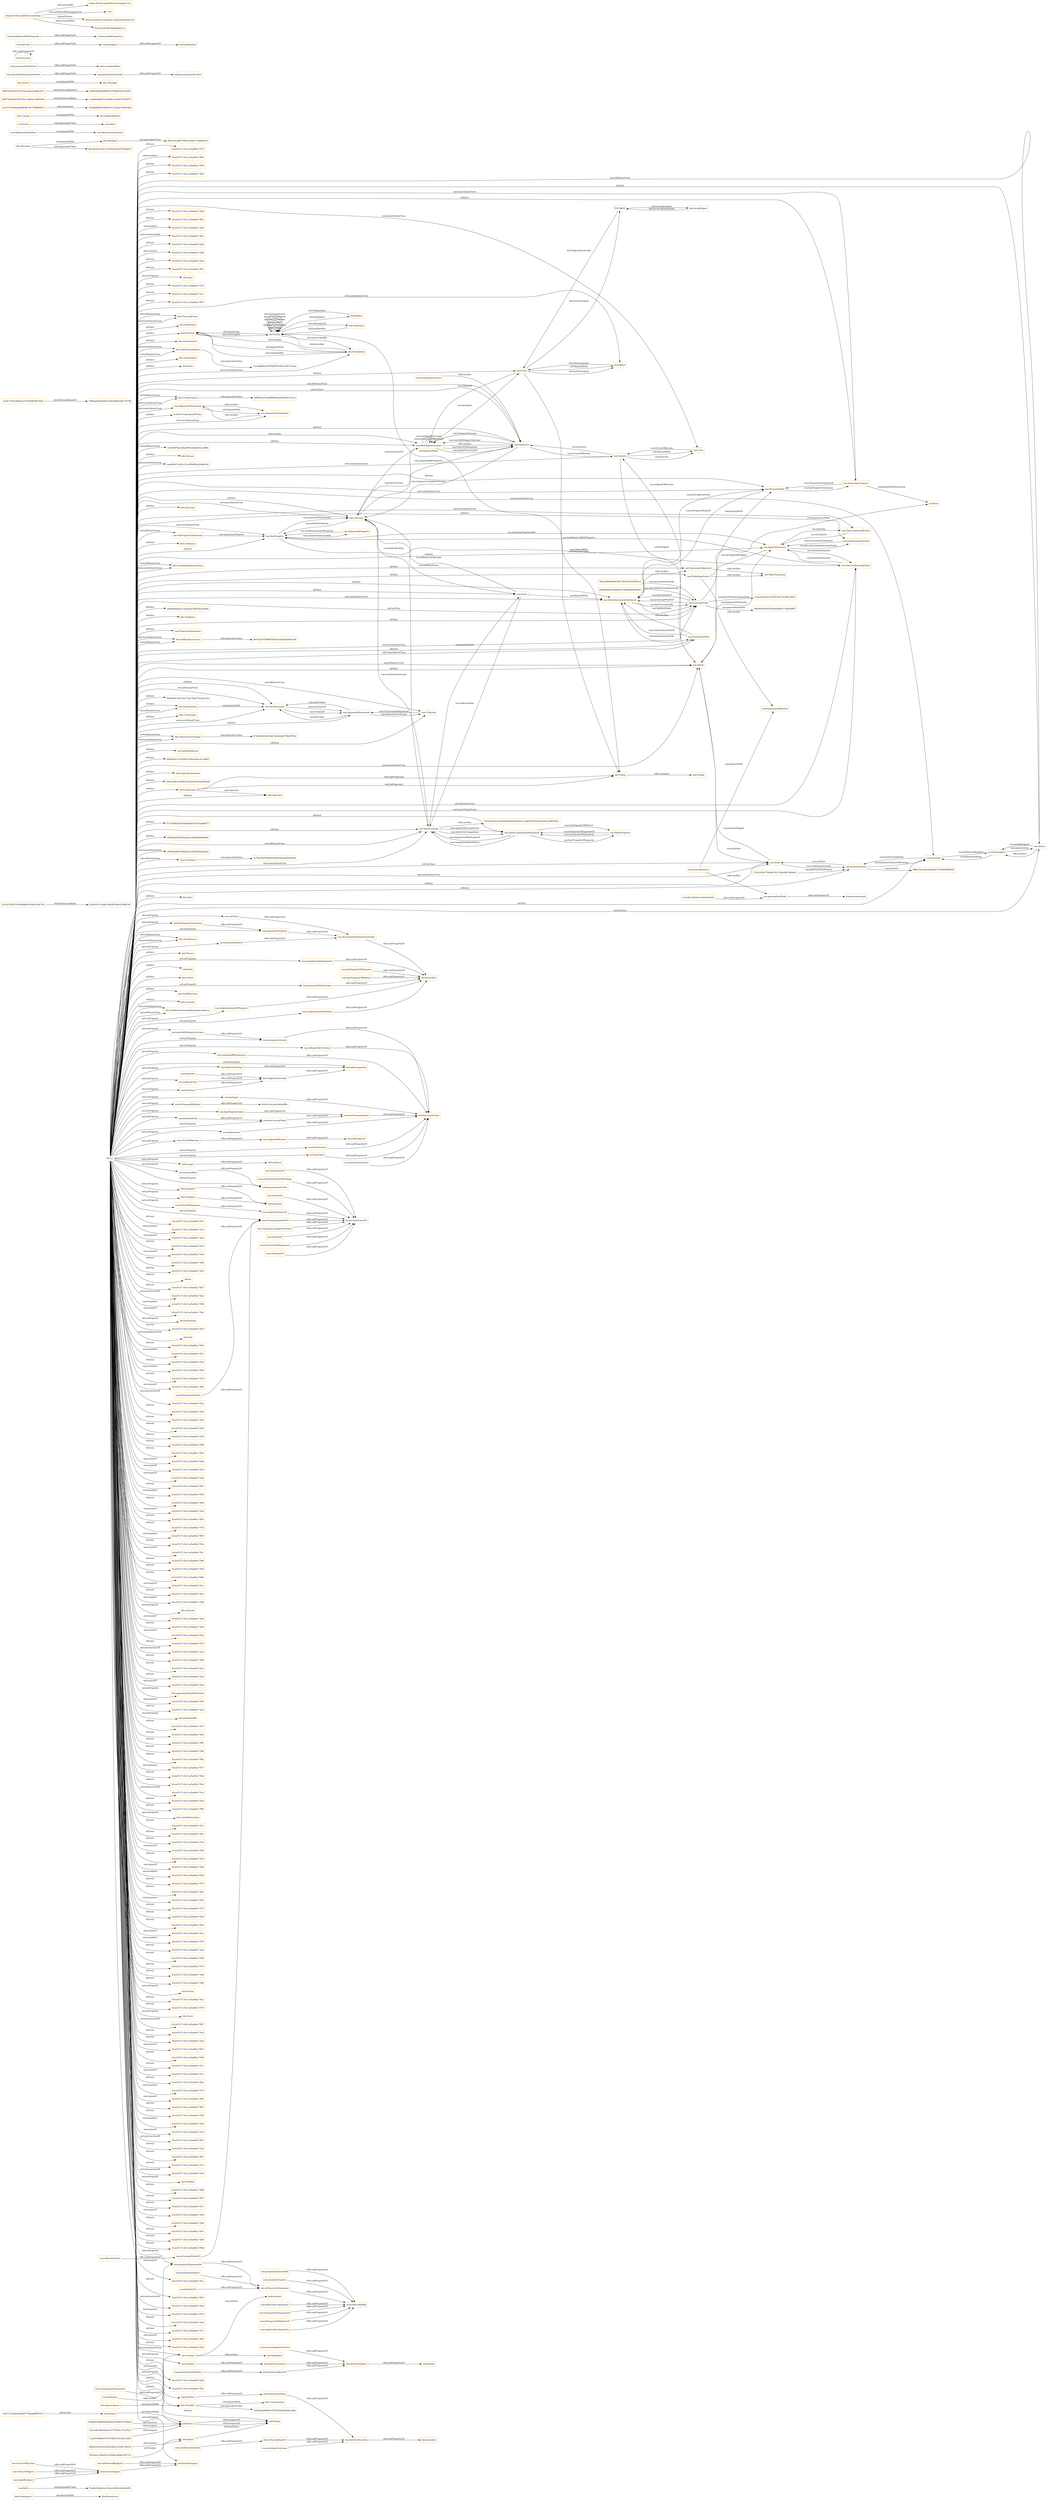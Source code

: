 digraph ar2dtool_diagram { 
rankdir=LR;
size="1501"
node [shape = rectangle, color="orange"]; "bhv:Dominance" "52e6b39fad3ca1d2cd3cf60c6a02605b" "dul:Situation" "odrl:Action" "vae:Path" "12392eba668da75d7f20b300a2b1abfe" "9c4327f4297a39858b097eb8f1ed27c6" "f86633bca6ca9aadbd17630965ff4056" "7066ad26c6fa9a27d0cb966348c74756" "bhv:PersonalFocus" "bhv:Hedonism" "bhv:Societal" "078cfdd625a55ea72422bd673fb47850" "vae:NodeImportance" "bhv:Universalism" "vae:AwarenessSituation" "28829ac47a42ff50b6ea0aa59be7a1ea" "vae:Value" "bhv:Achievement" "odrl:Policy" "bhv:Stimulation" "dul:Norm" "vae:AlignmentSituation" "odrl:Operator" "20a830c61bca12953a821ecfd4156c3d" "vae:VaeProperty" "bhv:SelfTrascendence" "vae:Outcome" "schema:ConceptualFrame" "vae:VaeEntity" "vae:MultiInputOutcome" "bhv:Conservation" "vae:AlignmentStatement" "bhv:Dependability" "bhv:Caring" "dul:SocialObject" "ba29547cc0abc18fb4f3f80e25d9b7df" "3140587fee426a6993cb6e6e9c2cff8b" "odrl:Asset" "bhv:Nature" "caa000d7c430c15cc399d09c206a034c" "vae:Generalization" "69a8a0a0f4f529c8abdd4211ade4b8f7" "vae:Context" "vae:ActionOnState" "vae:VaeStatement" "vae:TaxonomyProperty" "bhv:Security" "51bc293e77f69847427cf0e0867d9469" "vae:ConceptNode" "dul:Object" "bhv:Tolerance" "vae:System" "0c809a3d880809422b5a786f107296ed" "bhv:Humility" "odrl:Party" "vae:Norm" "bhv:GrowthAndAnxietyFree" "63c31f7404babfddb987afc7b98093f3" "vae:User" "04670a5bd925f6704c128b0ec390595a" "vae:Sequence" "vae:AgentStatement" "vae:VaeConditionedEntity" "efe9dd9b262134baad27ef67bb2a029f" "bhv:Tradition" "dul:Event" "vae:PromotionDemotion" "dul:Agent" "3fc4c710fce6fa42a2795af9fa9b74d4" "vae:ValueTaxonomyStatement" "125ae5b7f6c4d4eec7757881c77c6725" "vae:TaxonomyAlignment" "bhv:SelfEnhancement" "vae:Strategy" "vae:Agent" "bhv:Benevolence" "vae:FinalInputOutcome" "1cbbbfe69647efe448c3e100187d0975" "9f498fbb14670e5732c7b6a75e22e35d" "1207172aa89162f407756abdfff783c7" "055eaac106a001ac50dfc29a6cf3677d" "vae:VaeSituation" "586c2bf9a0d065d415fb7dee564f56cd" "bhv:Conformity" "vae:Action" "49014fcadff73f5623cdbe17ab8de76c" "bhv:Resources" "dul:Collection" "vae:AwarenessStatement" "vae:ValueDefinition" "060dd5b13c559401956dcdbcc6c3dfb0" "bhv:OpennessToChange" "vae:ActingAgent" "odrl:LogicalConstraint" "245eb38e1a9690195a256ed1be280ed9" "vae:PropertyNode" "vae:ValueConcept" "f7310085af1045606dda93167da49673" "vae:ValueProperty" "vae:ValueComparisonStatement" "d5b62ddc6f1fbaadbec49af00d68d84d" "vae:VaeStatementEntity" "c9f5edbdb47f689a5ac52f858dd205ab" "vae:Criterion" "d5bfa4d284fd88bc47fd8ab94ac5e2f0" "bhv:Thought" "vae:Transition" "ef689db841abe985e7046def9803f0a0" "vae:State" "dul:Entity" "bhv:Face" "vae:VaeConditioningEntity" "4bf70d5a2ef3c27e3ea22bca9a9bc3d7" "c7ae04e8ef2c5c93f14ba74364e19f4d" "vae:TaxonomyNode" "vae:VaePropertyStatement" "bhv:SocialFocus" "odrl:Constraint" "vae:OptimizedProperty" "dul:Theory" "dul:Region" "dul:Description" "bhv:Action" "vcvf:Value" "odrl:Rule" "bhv:Power" "vae:ImportanceRelation" "bhv:Personal" "c31a8b893e44759d676e6521d672c3a2" "b6cb02eb7ec4c7a762b14ab9703b6415" "00162307589b054b33eefe6adb99e1d6" "5c78029a79b9a02f4d956dcd6ed4b526" "vae:ArgumentStatement" "7caa019f864d74797d85c5f3c241e560" "bhv:SelfDirection" "bhv:Concern" "75cab6d06f120b0341143b2a7bde0466" "bhv:SelfProtectionAndAnxietyAvoidance" ; /*classes style*/
	"bhv:Action" -> "bhv:Thought" [ label = "owl:disjointWith" ];
	"vae:particularizesNode" -> "schema:subsumedUnder" [ label = "rdfs:subPropertyOf" ];
	"vae:hasConceptNode" -> "vae:hasTaxonomyNode" [ label = "rdfs:subPropertyOf" ];
	"vae:ConceptNode" -> "vae:PropertyNode" [ label = "owl:disjointWith" ];
	"vae:isTaxonomyNodeOf" -> "dul:isConstituentOf" [ label = "rdfs:subPropertyOf" ];
	"vae:proposesStatement" -> "dul:conceptualizes" [ label = "rdfs:subPropertyOf" ];
	"vae:previousInputOutcome" -> "dul:directlyFollows" [ label = "rdfs:subPropertyOf" ];
	"vae:hasTaxonomyNode" -> "dul:hasConstituent" [ label = "rdfs:subPropertyOf" ];
	"vae:nextInputOutcome" -> "dul:directlyPrecedes" [ label = "rdfs:subPropertyOf" ];
	"vae:VaeSituation" -> "vae:VaeStatement" [ label = "owl:disjointWith" ];
	"vae:comparisonHasInferior" -> "dul:describes" [ label = "rdfs:subPropertyOf" ];
	"vae:hasTrace" -> "dul:isAgentInvolvedIn" [ label = "rdfs:subPropertyOf" ];
	"vae:Path" -> "52e6b39fad3ca1d2cd3cf60c6a02605b" [ label = "owl:equivalentClass" ];
	"vae:isInputOf" -> "dul:isConstituentOf" [ label = "rdfs:subPropertyOf" ];
	"dul:involvesAgent" -> "dul:hasParticipant" [ label = "rdfs:subPropertyOf" ];
	"terms:license" -> "terms:license" [ label = "rdfs:subPropertyOf" ];
	"dul:isAgentInvolvedIn" -> "dul:isParticipantIn" [ label = "rdfs:subPropertyOf" ];
	"bhv:SelfTrascendence" -> "c31a8b893e44759d676e6521d672c3a2" [ label = "owl:equivalentClass" ];
	"vae:describesVaeStatementEntity" -> "dul:describes" [ label = "rdfs:subPropertyOf" ];
	"vae:hasPropertyTaxonomy" -> "vae:expressesProperty" [ label = "rdfs:subPropertyOf" ];
	"dul:Event" -> "dul:Object" [ label = "owl:disjointWith" ];
	"vae:isPremiseOf" -> "dul:isConstituentOf" [ label = "rdfs:subPropertyOf" ];
	"vae:interpretationOn" -> "vae:describesVaeStatementEntity" [ label = "rdfs:subPropertyOf" ];
	"dul:Description" -> "dul:Situation" [ label = "owl:disjointWith" ];
	"odrl:Action" -> "odrl:Party" [ label = "owl:disjointWith" ];
	"vae:madeByAgent" -> "dul:involvesAgent" [ label = "rdfs:subPropertyOf" ];
	"dul:isPreconditionOf" -> "dul:directlyPrecedes" [ label = "rdfs:subPropertyOf" ];
	"vae:isOutcomeOf" -> "dul:isConstituentOf" [ label = "rdfs:subPropertyOf" ];
	"vae:isPresentInStatement" -> "dul:isDescribedBy" [ label = "rdfs:subPropertyOf" ];
	"vae:hasInput" -> "dul:hasConstituent" [ label = "rdfs:subPropertyOf" ];
	"bhv:Personal" -> "bhv:Societal" [ label = "owl:disjointWith" ];
	"bhv:Personal" -> "b6cb02eb7ec4c7a762b14ab9703b6415" [ label = "owl:equivalentClass" ];
	"vae:hasUser" -> "vae:hasAgent" [ label = "rdfs:subPropertyOf" ];
	"vae:onState" -> "dul:hasPrecondition" [ label = "rdfs:subPropertyOf" ];
	"vae:hasActionOnState" -> "dul:hasConstituent" [ label = "rdfs:subPropertyOf" ];
	"vae:hasPropertyNode" -> "vae:hasTaxonomyNode" [ label = "rdfs:subPropertyOf" ];
	"dul:hasPrecondition" -> "dul:directlyFollows" [ label = "rdfs:subPropertyOf" ];
	"vae:hasPropertyOfSuperior" -> "dul:describes" [ label = "rdfs:subPropertyOf" ];
	"bhv:Conservation" -> "28829ac47a42ff50b6ea0aa59be7a1ea" [ label = "owl:equivalentClass" ];
	"vae:isPropertyNodeOf" -> "vae:isTaxonomyNodeOf" [ label = "rdfs:subPropertyOf" ];
	"bhv:Societal" -> "49014fcadff73f5623cdbe17ab8de76c" [ label = "owl:equivalentClass" ];
	"vae:Transition" -> "5c78029a79b9a02f4d956dcd6ed4b526" [ label = "owl:equivalentClass" ];
	"vae:comparisonHasSuperior" -> "dul:describes" [ label = "rdfs:subPropertyOf" ];
	"vae:hasOutcome" -> "dul:hasConstituent" [ label = "rdfs:subPropertyOf" ];
	"vae:Norm" -> "vae:ValueTaxonomyStatement" [ label = "owl:disjointWith" ];
	"vae:isProposedByAgent" -> "dul:isConceptualizedBy" [ label = "rdfs:subPropertyOf" ];
	"bhv:Dominance" -> "bhv:Resources" [ label = "owl:disjointWith" ];
	"vae:isEntityOf" -> "vae:isPresentInStatement" [ label = "rdfs:subPropertyOf" ];
	"vae:MultiInputOutcome" -> "vae:Sequence" [ label = "rdfs:seeAlso" ];
	"vae:propertyExpressedAt" -> "vae:isPresentInStatement" [ label = "rdfs:subPropertyOf" ];
	"vae:hasState" -> "dul:isAgentInvolvedIn" [ label = "rdfs:subPropertyOf" ];
	"vae:AwarenessStatement" -> "vae:AlignmentStatement" [ label = "rdfs:seeAlso" ];
	"vae:isConceptNodeOf" -> "vae:isTaxonomyNodeOf" [ label = "rdfs:subPropertyOf" ];
	"bhv:Caring" -> "bhv:Dependability" [ label = "owl:disjointWith" ];
	"vae:hasRootNode" -> "vae:hasConceptNode" [ label = "rdfs:subPropertyOf" ];
	"vae:isAgentOfSystem" -> "dul:isMemberOf" [ label = "rdfs:subPropertyOf" ];
	"vae:ValueConcept" -> "http://www.ontologydesignpatterns.org/ont/values/valuecore#Value" [ label = "rdfs:seeAlso" ];
	"vae:isInputOutcomeOf" -> "dul:isConstituentOf" [ label = "rdfs:subPropertyOf" ];
	"vae:isTaxonomyPropertyOf" -> "vae:propertyExpressedAt" [ label = "rdfs:subPropertyOf" ];
	"vae:directlyParticularizesNode" -> "vae:particularizesNode" [ label = "rdfs:subPropertyOf" ];
	"vae:isRootNodeOf" -> "vae:isConceptNodeOf" [ label = "rdfs:subPropertyOf" ];
	"vae:expressesProperty" -> "vae:describesVaeStatementEntity" [ label = "rdfs:subPropertyOf" ];
	"vae:hasAgent" -> "dul:hasMember" [ label = "rdfs:subPropertyOf" ];
	"vae:isFollowedByAgent" -> "dul:hasParticipant" [ label = "rdfs:subPropertyOf" ];
	"vae:hasRelationWithProperty" -> "schema:hasPerspective" [ label = "rdfs:subPropertyOf" ];
	"vae:measuredOnOutcome" -> "dul:describes" [ label = "rdfs:subPropertyOf" ];
	"vae:perform" -> "dul:hasPostcondition" [ label = "rdfs:subPropertyOf" ];
	"vcvf:Value" -> "vae:Value" [ label = "owl:equivalentClass" ];
	"vae:isTraceOfSystem" -> "dul:involvesAgent" [ label = "rdfs:subPropertyOf" ];
	"vae:directlyGeneralizesNode" -> "vae:generalizesNode" [ label = "rdfs:subPropertyOf" ];
	"vae:conditionsActionIn" -> "dul:isPreconditionOf" [ label = "rdfs:subPropertyOf" ];
	"vae:superiorInComparison" -> "dul:isDescribedBy" [ label = "rdfs:subPropertyOf" ];
	"vae:System" -> "vae:User" [ label = "owl:disjointWith" ];
	"vae:ValueTaxonomyStatement" -> "vae:TaxonomyAlignment" [ label = "rdfs:seeAlso" ];
	"vae:TaxonomyNode" -> "vae:ValueTaxonomyStatement" [ label = "rdfs:seeAlso" ];
	"vae:followsStrategy" -> "dul:isParticipantIn" [ label = "rdfs:subPropertyOf" ];
	"vae:hasPropertyOfInferior" -> "dul:describes" [ label = "rdfs:subPropertyOf" ];
	"vae:composedBySequence" -> "dul:hasConstituent" [ label = "rdfs:subPropertyOf" ];
	"vae:AlignmentSituation" -> "vae:AwarenessSituation" [ label = "owl:disjointWith" ];
	"https://w3id.org/def/vaeontology" -> "https://w3id.org/def/vaeontology/1.0.2" [ label = "owl:versionIRI" ];
	"https://w3id.org/def/vaeontology" -> "vae:" [ label = "vann:preferredNamespaceUri" ];
	"https://w3id.org/def/vaeontology" -> "https://creativecommons.org/licenses/by/4.0/" [ label = "terms:license" ];
	"https://w3id.org/def/vaeontology" -> "https://chowlk.linkeddata.es" [ label = "mod:createdWith" ];
	"vae:isActionOnStateOfStrategy" -> "dul:isConstituentOf" [ label = "rdfs:subPropertyOf" ];
	"vae:startsWithInputOutcome" -> "vae:hasInputOutcome" [ label = "rdfs:subPropertyOf" ];
	"vae:isOptimizationOfProperty" -> "dul:describes" [ label = "rdfs:subPropertyOf" ];
	"vae:propertyOptimizedAt" -> "dul:isDescribedBy" [ label = "rdfs:subPropertyOf" ];
	"bhv:Humility" -> "bhv:Universalism" [ label = "owl:disjointWith" ];
	"bhv:Humility" -> "12392eba668da75d7f20b300a2b1abfe" [ label = "owl:equivalentClass" ];
	"vae:FinalInputOutcome" -> "vae:Sequence" [ label = "rdfs:seeAlso" ];
	"odrl:target" -> "odrl:relation" [ label = "rdfs:subPropertyOf" ];
	"bhv:SelfEnhancement" -> "00162307589b054b33eefe6adb99e1d6" [ label = "owl:equivalentClass" ];
	"dul:directlyPrecedes" -> "dul:precedes" [ label = "rdfs:subPropertyOf" ];
	"vae:makesAction" -> "dul:isAgentInvolvedIn" [ label = "rdfs:subPropertyOf" ];
	"vae:satisfiesProperty" -> "dul:isDescribedBy" [ label = "rdfs:subPropertyOf" ];
	"vae:TaxonomyAlignment" -> "vae:ValueTaxonomy" [ label = "rdfs:seeAlso" ];
	"vae:relationWith" -> "schema:perspectiveOn" [ label = "rdfs:subPropertyOf" ];
	"vae:NodeImportance" -> "vae:ValueTaxonomy" [ label = "rdfs:seeAlso" ];
	"vae:NodeImportance" -> "vae:ImportanceRelation" [ label = "rdfs:seeAlso" ];
	"vae:Action" -> "vae:ActingAgent" [ label = "rdfs:seeAlso" ];
	"vae:inferiorInComparison" -> "dul:isDescribedBy" [ label = "rdfs:subPropertyOf" ];
	"vae:VaeEntity" -> "vae:Context" [ label = "rdfs:seeAlso" ];
	"vae:isClaimOf" -> "dul:isConstituentOf" [ label = "rdfs:subPropertyOf" ];
	"vae:hasInputOutcome" -> "dul:hasConstituent" [ label = "rdfs:subPropertyOf" ];
	"vae:isPropertyOfSuperiorOf" -> "dul:isDescribedBy" [ label = "rdfs:subPropertyOf" ];
	"vae:isStateOfAgent" -> "dul:involvesAgent" [ label = "rdfs:subPropertyOf" ];
	"vae:Generalization" -> "vae:generalizesNode" [ label = "rdfs:seeAlso" ];
	"vae:Generalization" -> "vae:ImportanceRelation" [ label = "owl:disjointWith" ];
	"vae:Context" -> "vae:VaeObject" [ label = "rdfs:seeAlso" ];
	"NULL" -> "43ce4727:18c1ca5a064:-7fef" [ label = "rdf:rest" ];
	"NULL" -> "43ce4727:18c1ca5a064:-7fa3" [ label = "owl:members" ];
	"NULL" -> "43ce4727:18c1ca5a064:-7fea" [ label = "owl:unionOf" ];
	"NULL" -> "43ce4727:18c1ca5a064:-7fc5" [ label = "rdf:rest" ];
	"NULL" -> "43ce4727:18c1ca5a064:-7fe6" [ label = "owl:unionOf" ];
	"NULL" -> "vae:hasConceptNode" [ label = "owl:onProperty" ];
	"NULL" -> "bhv:PersonalFocus" [ label = "owl:someValuesFrom" ];
	"NULL" -> "43ce4727:18c1ca5a064:-7f88" [ label = "rdf:rest" ];
	"NULL" -> "bhv:Hedonism" [ label = "rdf:first" ];
	"NULL" -> "efe9dd9b262134baad27ef67bb2a029f" [ label = "rdf:first" ];
	"NULL" -> "43ce4727:18c1ca5a064:-7fd3" [ label = "rdf:rest" ];
	"NULL" -> "bhv:Conservation" [ label = "owl:allValuesFrom" ];
	"NULL" -> "rdf:nil" [ label = "rdf:rest" ];
	"NULL" -> "vae:VaeConditioningEntity" [ label = "owl:someValuesFrom" ];
	"NULL" -> "vae:isBasedOnCriterion" [ label = "owl:onProperty" ];
	"NULL" -> "vae:isTaxonomyNodeOf" [ label = "owl:onProperty" ];
	"NULL" -> "vae:interpretationOn" [ label = "owl:onProperty" ];
	"NULL" -> "vae:ConceptNode" [ label = "rdf:first" ];
	"NULL" -> "43ce4727:18c1ca5a064:-7fd7" [ label = "rdf:rest" ];
	"NULL" -> "43ce4727:18c1ca5a064:-7fab" [ label = "owl:intersectionOf" ];
	"NULL" -> "vae:PropertyNode" [ label = "rdf:first" ];
	"NULL" -> "43ce4727:18c1ca5a064:-7f89" [ label = "owl:members" ];
	"NULL" -> "43ce4727:18c1ca5a064:-7fdc" [ label = "owl:unionOf" ];
	"NULL" -> "odrl:assignee" [ label = "owl:onProperty" ];
	"NULL" -> "vae:ConceptNode" [ label = "owl:someValuesFrom" ];
	"NULL" -> "vae:expressesProperty" [ label = "owl:onProperty" ];
	"NULL" -> "vae:VaeSituation" [ label = "owl:allValuesFrom" ];
	"NULL" -> "dul:hasSetting" [ label = "owl:onProperty" ];
	"NULL" -> "bhv:SelfTrascendence" [ label = "owl:someValuesFrom" ];
	"NULL" -> "43ce4727:18c1ca5a064:-7fe5" [ label = "rdf:rest" ];
	"NULL" -> "owl:real" [ label = "owl:someValuesFrom" ];
	"NULL" -> "43ce4727:18c1ca5a064:-7f80" [ label = "rdf:rest" ];
	"NULL" -> "odrl:LogicalConstraint" [ label = "rdf:first" ];
	"NULL" -> "43ce4727:18c1ca5a064:-7fa7" [ label = "owl:members" ];
	"NULL" -> "3140587fee426a6993cb6e6e9c2cff8b" [ label = "owl:allValuesFrom" ];
	"NULL" -> "43ce4727:18c1ca5a064:-7feb" [ label = "rdf:rest" ];
	"NULL" -> "43ce4727:18c1ca5a064:-7f85" [ label = "owl:members" ];
	"NULL" -> "43ce4727:18c1ca5a064:-7f7a" [ label = "rdf:rest" ];
	"NULL" -> "vae:onEntity" [ label = "owl:onProperty" ];
	"NULL" -> "43ce4727:18c1ca5a064:-7ff0" [ label = "owl:unionOf" ];
	"NULL" -> "43ce4727:18c1ca5a064:-7fae" [ label = "owl:intersectionOf" ];
	"NULL" -> "43ce4727:18c1ca5a064:-7fa4" [ label = "rdf:rest" ];
	"NULL" -> "vae:VaeConditioningEntity" [ label = "owl:allValuesFrom" ];
	"NULL" -> "vae:TaxonomyNode" [ label = "rdf:first" ];
	"NULL" -> "43ce4727:18c1ca5a064:-7fbb" [ label = "rdf:rest" ];
	"NULL" -> "43ce4727:18c1ca5a064:-7fe9" [ label = "rdf:rest" ];
	"NULL" -> "43ce4727:18c1ca5a064:-7f78" [ label = "rdf:rest" ];
	"NULL" -> "43ce4727:18c1ca5a064:-7f9b" [ label = "rdf:rest" ];
	"NULL" -> "vae:comparisonHasInferior" [ label = "owl:onProperty" ];
	"NULL" -> "vae:isUserOfSystem" [ label = "owl:onProperty" ];
	"NULL" -> "vae:ActionOnState" [ label = "rdf:first" ];
	"NULL" -> "43ce4727:18c1ca5a064:-7fb2" [ label = "rdf:rest" ];
	"NULL" -> "vae:VaeStatement" [ label = "owl:someValuesFrom" ];
	"NULL" -> "43ce4727:18c1ca5a064:-7fd6" [ label = "owl:unionOf" ];
	"NULL" -> "vae:Criterion" [ label = "owl:allValuesFrom" ];
	"NULL" -> "43ce4727:18c1ca5a064:-7fbf" [ label = "owl:unionOf" ];
	"NULL" -> "bhv:GrowthAndAnxietyFree" [ label = "owl:someValuesFrom" ];
	"NULL" -> "vae:Strategy" [ label = "owl:someValuesFrom" ];
	"NULL" -> "43ce4727:18c1ca5a064:-7fde" [ label = "owl:unionOf" ];
	"NULL" -> "43ce4727:18c1ca5a064:-7f8c" [ label = "rdf:rest" ];
	"NULL" -> "43ce4727:18c1ca5a064:-7f92" [ label = "owl:members" ];
	"NULL" -> "vae:ConceptNode" [ label = "owl:onClass" ];
	"NULL" -> "vae:Action" [ label = "rdf:first" ];
	"NULL" -> "vae:hasOutcome" [ label = "owl:onProperty" ];
	"NULL" -> "43ce4727:18c1ca5a064:-7fb6" [ label = "rdf:rest" ];
	"NULL" -> "43ce4727:18c1ca5a064:-7fe2" [ label = "owl:unionOf" ];
	"NULL" -> "43ce4727:18c1ca5a064:-7f83" [ label = "rdf:rest" ];
	"NULL" -> "d5b62ddc6f1fbaadbec49af00d68d84d" [ label = "rdf:first" ];
	"NULL" -> "vae:AwarenessStatement" [ label = "owl:someValuesFrom" ];
	"NULL" -> "43ce4727:18c1ca5a064:-7f7d" [ label = "rdf:rest" ];
	"NULL" -> "43ce4727:18c1ca5a064:-7f95" [ label = "owl:members" ];
	"NULL" -> "vae:startsWithInputOutcome" [ label = "owl:onProperty" ];
	"NULL" -> "43ce4727:18c1ca5a064:-7f9e" [ label = "rdf:rest" ];
	"NULL" -> "43ce4727:18c1ca5a064:-7ffc" [ label = "owl:unionOf" ];
	"NULL" -> "odrl:Operator" [ label = "rdf:first" ];
	"NULL" -> "vae:Agent" [ label = "owl:someValuesFrom" ];
	"NULL" -> "vae:isStartOfSequence" [ label = "owl:onProperty" ];
	"NULL" -> "bhv:Tradition" [ label = "rdf:first" ];
	"NULL" -> "vae:hasInput" [ label = "owl:onProperty" ];
	"NULL" -> "43ce4727:18c1ca5a064:-7f8f" [ label = "rdf:rest" ];
	"NULL" -> "vae:Sequence" [ label = "owl:onClass" ];
	"NULL" -> "vae:hasRootNode" [ label = "owl:onProperty" ];
	"NULL" -> "43ce4727:18c1ca5a064:-7fb9" [ label = "rdf:rest" ];
	"NULL" -> "vae:NodeImportance" [ label = "rdf:first" ];
	"NULL" -> "vae:VaeConditionedEntity" [ label = "owl:someValuesFrom" ];
	"NULL" -> "bhv:SelfEnhancement" [ label = "owl:someValuesFrom" ];
	"NULL" -> "bhv:GrowthAndAnxietyFree" [ label = "owl:allValuesFrom" ];
	"NULL" -> "vae:Outcome" [ label = "owl:someValuesFrom" ];
	"NULL" -> "43ce4727:18c1ca5a064:-7f86" [ label = "rdf:rest" ];
	"NULL" -> "bhv:SelfDirection" [ label = "rdf:first" ];
	"NULL" -> "vae:hasInputOutcome" [ label = "owl:onProperty" ];
	"NULL" -> "vae:TaxonomyProperty" [ label = "owl:someValuesFrom" ];
	"NULL" -> "dul:Theory" [ label = "rdf:first" ];
	"NULL" -> "43ce4727:18c1ca5a064:-7fce" [ label = "owl:unionOf" ];
	"NULL" -> "43ce4727:18c1ca5a064:-7fd1" [ label = "rdf:rest" ];
	"NULL" -> "dul:Event" [ label = "rdf:first" ];
	"NULL" -> "43ce4727:18c1ca5a064:-7fd8" [ label = "owl:unionOf" ];
	"NULL" -> "vae:ArgumentStatement" [ label = "rdf:first" ];
	"NULL" -> "bhv:attitude" [ label = "owl:onProperty" ];
	"NULL" -> "43ce4727:18c1ca5a064:-7fd2" [ label = "owl:unionOf" ];
	"NULL" -> "vae:Norm" [ label = "rdf:first" ];
	"NULL" -> "schema:perspectiveOn" [ label = "owl:onProperty" ];
	"NULL" -> "43ce4727:18c1ca5a064:-7fd5" [ label = "rdf:rest" ];
	"NULL" -> "43ce4727:18c1ca5a064:-7fda" [ label = "owl:unionOf" ];
	"NULL" -> "43ce4727:18c1ca5a064:-7fcf" [ label = "rdf:rest" ];
	"NULL" -> "vae:VaeProperty" [ label = "rdf:first" ];
	"NULL" -> "43ce4727:18c1ca5a064:-7fc2" [ label = "owl:intersectionOf" ];
	"NULL" -> "43ce4727:18c1ca5a064:-7f98" [ label = "rdf:rest" ];
	"NULL" -> "43ce4727:18c1ca5a064:-7fe3" [ label = "rdf:rest" ];
	"NULL" -> "43ce4727:18c1ca5a064:-7fc6" [ label = "rdf:rest" ];
	"NULL" -> "43ce4727:18c1ca5a064:-7fe0" [ label = "owl:unionOf" ];
	"NULL" -> "bhv:opposingValueMotivation" [ label = "owl:onProperty" ];
	"NULL" -> "bhv:Humility" [ label = "rdf:first" ];
	"NULL" -> "43ce4727:18c1ca5a064:-7ff6" [ label = "owl:unionOf" ];
	"NULL" -> "43ce4727:18c1ca5a064:-7fa2" [ label = "rdf:rest" ];
	"NULL" -> "dul:isSatisfiedBy" [ label = "owl:onProperty" ];
	"NULL" -> "43ce4727:18c1ca5a064:-7fe7" [ label = "rdf:rest" ];
	"NULL" -> "vae:TaxonomyProperty" [ label = "rdf:first" ];
	"NULL" -> "43ce4727:18c1ca5a064:-7fb0" [ label = "rdf:rest" ];
	"NULL" -> "vae:State" [ label = "owl:onClass" ];
	"NULL" -> "43ce4727:18c1ca5a064:-7ff5" [ label = "rdf:rest" ];
	"NULL" -> "43ce4727:18c1ca5a064:-7f90" [ label = "rdf:rest" ];
	"NULL" -> "43ce4727:18c1ca5a064:-7ffb" [ label = "rdf:rest" ];
	"NULL" -> "43ce4727:18c1ca5a064:-7f77" [ label = "owl:members" ];
	"NULL" -> "bhv:OpennessToChange" [ label = "owl:allValuesFrom" ];
	"NULL" -> "43ce4727:18c1ca5a064:-7f8a" [ label = "rdf:rest" ];
	"NULL" -> "vae:VaeStatement" [ label = "rdf:first" ];
	"NULL" -> "vae:VaeSituation" [ label = "rdf:first" ];
	"NULL" -> "43ce4727:18c1ca5a064:-7fb4" [ label = "rdf:rest" ];
	"NULL" -> "43ce4727:18c1ca5a064:-7fca" [ label = "owl:intersectionOf" ];
	"NULL" -> "43ce4727:18c1ca5a064:-7fcb" [ label = "rdf:rest" ];
	"NULL" -> "43ce4727:18c1ca5a064:-7ff9" [ label = "rdf:rest" ];
	"NULL" -> "bhv:valueMotivation" [ label = "owl:onProperty" ];
	"NULL" -> "43ce4727:18c1ca5a064:-7fa1" [ label = "rdf:rest" ];
	"NULL" -> "vae:relationWith" [ label = "owl:onProperty" ];
	"NULL" -> "bhv:Stimulation" [ label = "rdf:first" ];
	"NULL" -> "43ce4727:18c1ca5a064:-7f81" [ label = "rdf:rest" ];
	"NULL" -> "43ce4727:18c1ca5a064:-7fc9" [ label = "rdf:rest" ];
	"NULL" -> "43ce4727:18c1ca5a064:-7ff8" [ label = "owl:unionOf" ];
	"NULL" -> "odrl:Constraint" [ label = "rdf:first" ];
	"NULL" -> "vae:Action" [ label = "owl:onClass" ];
	"NULL" -> "43ce4727:18c1ca5a064:-7fa5" [ label = "rdf:rest" ];
	"NULL" -> "odrl:target" [ label = "owl:onProperty" ];
	"NULL" -> "43ce4727:18c1ca5a064:-7fd4" [ label = "owl:unionOf" ];
	"NULL" -> "43ce4727:18c1ca5a064:-7f8d" [ label = "owl:members" ];
	"NULL" -> "43ce4727:18c1ca5a064:-7f79" [ label = "rdf:rest" ];
	"NULL" -> "43ce4727:18c1ca5a064:-7f9c" [ label = "rdf:rest" ];
	"NULL" -> "43ce4727:18c1ca5a064:-7f82" [ label = "owl:members" ];
	"NULL" -> "9f498fbb14670e5732c7b6a75e22e35d" [ label = "rdf:first" ];
	"NULL" -> "vae:Transition" [ label = "owl:allValuesFrom" ];
	"NULL" -> "43ce4727:18c1ca5a064:-7f72" [ label = "rdf:rest" ];
	"NULL" -> "43ce4727:18c1ca5a064:-7fdd" [ label = "rdf:rest" ];
	"NULL" -> "vae:makesAction" [ label = "owl:onProperty" ];
	"NULL" -> "dul:Object" [ label = "owl:someValuesFrom" ];
	"NULL" -> "vae:onState" [ label = "owl:onProperty" ];
	"NULL" -> "dul:isParticipantIn" [ label = "owl:onProperty" ];
	"NULL" -> "vae:VaeProperty" [ label = "owl:someValuesFrom" ];
	"NULL" -> "bhv:SelfProtectionAndAnxietyAvoidance" [ label = "owl:someValuesFrom" ];
	"NULL" -> "vae:Agent" [ label = "owl:allValuesFrom" ];
	"NULL" -> "43ce4727:18c1ca5a064:-7f93" [ label = "rdf:rest" ];
	"NULL" -> "43ce4727:18c1ca5a064:-7fee" [ label = "owl:unionOf" ];
	"NULL" -> "caa000d7c430c15cc399d09c206a034c" [ label = "owl:someValuesFrom" ];
	"NULL" -> "43ce4727:18c1ca5a064:-7f7b" [ label = "owl:members" ];
	"NULL" -> "vae:PropertyNode" [ label = "owl:someValuesFrom" ];
	"NULL" -> "dul:Situation" [ label = "rdf:first" ];
	"NULL" -> "43ce4727:18c1ca5a064:-7faa" [ label = "rdf:rest" ];
	"NULL" -> "43ce4727:18c1ca5a064:-7f84" [ label = "rdf:rest" ];
	"NULL" -> "bhv:SelfEnhancement" [ label = "owl:allValuesFrom" ];
	"NULL" -> "vae:hasPropertyNode" [ label = "owl:onProperty" ];
	"NULL" -> "43ce4727:18c1ca5a064:-7f7e" [ label = "rdf:rest" ];
	"NULL" -> "dul:Description" [ label = "owl:someValuesFrom" ];
	"NULL" -> "bhv:Conservation" [ label = "owl:someValuesFrom" ];
	"NULL" -> "43ce4727:18c1ca5a064:-7fa8" [ label = "rdf:rest" ];
	"NULL" -> "bhv:PersonalFocus" [ label = "owl:allValuesFrom" ];
	"NULL" -> "schema:ConceptualFrame" [ label = "rdf:first" ];
	"NULL" -> "43ce4727:18c1ca5a064:-7f9f" [ label = "rdf:rest" ];
	"NULL" -> "vae:Strategy" [ label = "rdf:first" ];
	"NULL" -> "vae:Outcome" [ label = "rdf:first" ];
	"NULL" -> "odrl:action" [ label = "owl:onProperty" ];
	"NULL" -> "43ce4727:18c1ca5a064:-7fac" [ label = "rdf:rest" ];
	"NULL" -> "vae:isProposedByAgent" [ label = "owl:onProperty" ];
	"NULL" -> "43ce4727:18c1ca5a064:-7f75" [ label = "rdf:rest" ];
	"NULL" -> "bhv:focus" [ label = "owl:onProperty" ];
	"NULL" -> "43ce4727:18c1ca5a064:-7fb7" [ label = "owl:intersectionOf" ];
	"NULL" -> "43ce4727:18c1ca5a064:-7fc0" [ label = "rdf:rest" ];
	"NULL" -> "43ce4727:18c1ca5a064:-7fcd" [ label = "rdf:rest" ];
	"NULL" -> "245eb38e1a9690195a256ed1be280ed9" [ label = "rdf:first" ];
	"NULL" -> "43ce4727:18c1ca5a064:-7fb3" [ label = "owl:unionOf" ];
	"NULL" -> "43ce4727:18c1ca5a064:-7f96" [ label = "rdf:rest" ];
	"NULL" -> "43ce4727:18c1ca5a064:-7fe1" [ label = "rdf:rest" ];
	"NULL" -> "vae:MultiInputOutcome" [ label = "rdf:first" ];
	"NULL" -> "43ce4727:18c1ca5a064:-7fcc" [ label = "owl:unionOf" ];
	"NULL" -> "43ce4727:18c1ca5a064:-7fbe" [ label = "rdf:rest" ];
	"NULL" -> "43ce4727:18c1ca5a064:-7f7f" [ label = "owl:members" ];
	"NULL" -> "43ce4727:18c1ca5a064:-7ff4" [ label = "owl:unionOf" ];
	"NULL" -> "vae:ValueTaxonomyStatement" [ label = "owl:someValuesFrom" ];
	"NULL" -> "43ce4727:18c1ca5a064:-7f87" [ label = "rdf:rest" ];
	"NULL" -> "bhv:SelfProtectionAndAnxietyAvoidance" [ label = "owl:allValuesFrom" ];
	"NULL" -> "vae:ValueDefinition" [ label = "rdf:first" ];
	"NULL" -> "vae:TaxonomyAlignment" [ label = "rdf:first" ];
	"NULL" -> "f7310085af1045606dda93167da49673" [ label = "rdf:first" ];
	"NULL" -> "43ce4727:18c1ca5a064:-7fdf" [ label = "rdf:rest" ];
	"NULL" -> "43ce4727:18c1ca5a064:-7fa0" [ label = "owl:members" ];
	"NULL" -> "bhv:Security" [ label = "rdf:first" ];
	"NULL" -> "vae:AgentStatement" [ label = "rdf:first" ];
	"NULL" -> "vae:propertyExpressedAt" [ label = "owl:onProperty" ];
	"NULL" -> "vae:AlignmentStatement" [ label = "owl:someValuesFrom" ];
	"NULL" -> "c9f5edbdb47f689a5ac52f858dd205ab" [ label = "owl:someValuesFrom" ];
	"NULL" -> "43ce4727:18c1ca5a064:-7fc4" [ label = "owl:unionOf" ];
	"NULL" -> "43ce4727:18c1ca5a064:-7fb1" [ label = "owl:intersectionOf" ];
	"NULL" -> "bhv:OpennessToChange" [ label = "owl:someValuesFrom" ];
	"NULL" -> "43ce4727:18c1ca5a064:-7faf" [ label = "rdf:rest" ];
	"NULL" -> "43ce4727:18c1ca5a064:-7ff3" [ label = "rdf:rest" ];
	"NULL" -> "dul:hasParticipant" [ label = "owl:onProperty" ];
	"NULL" -> "odrl:assigner" [ label = "owl:onProperty" ];
	"NULL" -> "bhv:SocialFocus" [ label = "owl:someValuesFrom" ];
	"NULL" -> "43ce4727:18c1ca5a064:-7fc3" [ label = "rdf:rest" ];
	"NULL" -> "43ce4727:18c1ca5a064:-7fc8" [ label = "owl:intersectionOf" ];
	"NULL" -> "vae:ValueComparisonStatement" [ label = "rdf:first" ];
	"NULL" -> "dul:satisfies" [ label = "owl:onProperty" ];
	"NULL" -> "vae:VaePropertyStatement" [ label = "owl:allValuesFrom" ];
	"NULL" -> "43ce4727:18c1ca5a064:-7f99" [ label = "rdf:rest" ];
	"NULL" -> "43ce4727:18c1ca5a064:-7ff7" [ label = "rdf:rest" ];
	"NULL" -> "odrl:Rule" [ label = "rdf:first" ];
	"NULL" -> "bhv:SocialFocus" [ label = "owl:allValuesFrom" ];
	"NULL" -> "vae:ValueConcept" [ label = "owl:someValuesFrom" ];
	"NULL" -> "vae:hasPremise" [ label = "owl:onProperty" ];
	"NULL" -> "43ce4727:18c1ca5a064:-7fc7" [ label = "rdf:rest" ];
	"NULL" -> "bhv:Tolerance" [ label = "rdf:first" ];
	"NULL" -> "43ce4727:18c1ca5a064:-7fe8" [ label = "owl:unionOf" ];
	"NULL" -> "vae:State" [ label = "owl:someValuesFrom" ];
	"NULL" -> "bhv:Power" [ label = "rdf:first" ];
	"NULL" -> "bhv:Nature" [ label = "rdf:first" ];
	"NULL" -> "43ce4727:18c1ca5a064:-7fdb" [ label = "rdf:rest" ];
	"NULL" -> "vae:Action" [ label = "owl:allValuesFrom" ];
	"NULL" -> "vae:Agent" [ label = "rdf:first" ];
	"NULL" -> "vae:followsStrategy" [ label = "owl:onProperty" ];
	"NULL" -> "vae:Sequence" [ label = "rdf:first" ];
	"NULL" -> "bhv:Achievement" [ label = "rdf:first" ];
	"NULL" -> "vae:VaeStatementEntity" [ label = "rdf:first" ];
	"NULL" -> "bhv:Conformity" [ label = "rdf:first" ];
	"NULL" -> "43ce4727:18c1ca5a064:-7f91" [ label = "rdf:rest" ];
	"NULL" -> "vae:perform" [ label = "owl:onProperty" ];
	"NULL" -> "43ce4727:18c1ca5a064:-7fd9" [ label = "rdf:rest" ];
	"NULL" -> "bhv:SelfTrascendence" [ label = "owl:allValuesFrom" ];
	"NULL" -> "43ce4727:18c1ca5a064:-7f8b" [ label = "rdf:rest" ];
	"NULL" -> "43ce4727:18c1ca5a064:-7fec" [ label = "owl:unionOf" ];
	"NULL" -> "43ce4727:18c1ca5a064:-7fb5" [ label = "rdf:rest" ];
	"NULL" -> "43ce4727:18c1ca5a064:-7fbd" [ label = "owl:intersectionOf" ];
	"NULL" -> "odrl:Party" [ label = "rdf:first" ];
	"NULL" -> "43ce4727:18c1ca5a064:-7f74" [ label = "owl:members" ];
	"NULL" -> "43ce4727:18c1ca5a064:-7fed" [ label = "rdf:rest" ];
	"NULL" -> "43ce4727:18c1ca5a064:-7f7c" [ label = "rdf:rest" ];
	"NULL" -> "060dd5b13c559401956dcdbcc6c3dfb0" [ label = "rdf:first" ];
	"NULL" -> "odrl:Policy" [ label = "rdf:first" ];
	"NULL" -> "43ce4727:18c1ca5a064:-7ff2" [ label = "owl:unionOf" ];
	"NULL" -> "vae:Context" [ label = "owl:someValuesFrom" ];
	"NULL" -> "43ce4727:18c1ca5a064:-7fa6" [ label = "rdf:rest" ];
	"NULL" -> "vae:ValueTaxonomyStatement" [ label = "rdf:first" ];
	"NULL" -> "vae:hasTrace" [ label = "owl:onProperty" ];
	"NULL" -> "43ce4727:18c1ca5a064:-7f9d" [ label = "rdf:rest" ];
	"NULL" -> "43ce4727:18c1ca5a064:-7ffa" [ label = "owl:unionOf" ];
	"NULL" -> "43ce4727:18c1ca5a064:-7f73" [ label = "rdf:rest" ];
	"NULL" -> "vae:MultiInputOutcome" [ label = "owl:onClass" ];
	"NULL" -> "vae:ValueConcept" [ label = "rdf:first" ];
	"NULL" -> "vae:Sequence" [ label = "owl:allValuesFrom" ];
	"NULL" -> "43ce4727:18c1ca5a064:-7f9a" [ label = "owl:members" ];
	"NULL" -> "43ce4727:18c1ca5a064:-7f94" [ label = "rdf:rest" ];
	"NULL" -> "43ce4727:18c1ca5a064:-7f8e" [ label = "rdf:rest" ];
	"NULL" -> "vae:composedBySequence" [ label = "owl:onProperty" ];
	"NULL" -> "vae:PromotionDemotion" [ label = "rdf:first" ];
	"NULL" -> "vae:Criterion" [ label = "rdf:first" ];
	"NULL" -> "vae:hasClaim" [ label = "owl:onProperty" ];
	"NULL" -> "43ce4727:18c1ca5a064:-7fb8" [ label = "rdf:rest" ];
	"NULL" -> "43ce4727:18c1ca5a064:-7fbc" [ label = "rdf:rest" ];
	"NULL" -> "43ce4727:18c1ca5a064:-7fe4" [ label = "owl:unionOf" ];
	"NULL" -> "vae:VaeStatement" [ label = "owl:allValuesFrom" ];
	"NULL" -> "bhv:Concern" [ label = "rdf:first" ];
	"NULL" -> "vae:measuredOnOutcome" [ label = "owl:onProperty" ];
	"NULL" -> "vae:hasPropertyTaxonomy" [ label = "owl:onProperty" ];
	"NULL" -> "bhv:Face" [ label = "rdf:first" ];
	"NULL" -> "43ce4727:18c1ca5a064:-7fba" [ label = "owl:intersectionOf" ];
	"NULL" -> "vae:ValueConcept" [ label = "owl:allValuesFrom" ];
	"NULL" -> "vae:State" [ label = "rdf:first" ];
	"NULL" -> "vae:System" [ label = "owl:someValuesFrom" ];
	"NULL" -> "43ce4727:18c1ca5a064:-7fa9" [ label = "rdf:rest" ];
	"NULL" -> "43ce4727:18c1ca5a064:-7fd0" [ label = "owl:unionOf" ];
	"NULL" -> "43ce4727:18c1ca5a064:-7fad" [ label = "rdf:rest" ];
	"NULL" -> "43ce4727:18c1ca5a064:-7ff1" [ label = "rdf:rest" ];
	"NULL" -> "vae:TaxonomyNode" [ label = "owl:someValuesFrom" ];
	"NULL" -> "vae:isOptimizationOfProperty" [ label = "owl:onProperty" ];
	"NULL" -> "rdf:value" [ label = "owl:onProperty" ];
	"NULL" -> "43ce4727:18c1ca5a064:-7f76" [ label = "rdf:rest" ];
	"NULL" -> "vae:User" [ label = "owl:someValuesFrom" ];
	"NULL" -> "43ce4727:18c1ca5a064:-7fc1" [ label = "rdf:rest" ];
	"NULL" -> "vae:comparisonHasSuperior" [ label = "owl:onProperty" ];
	"NULL" -> "dul:Norm" [ label = "rdf:first" ];
	"NULL" -> "43ce4727:18c1ca5a064:-7f97" [ label = "rdf:rest" ];
	"vae:isUserOfSystem" -> "vae:isAgentOfSystem" [ label = "rdfs:subPropertyOf" ];
	"vae:isPropertyOfInferiorOf" -> "dul:isDescribedBy" [ label = "rdfs:subPropertyOf" ];
	"vae:hasClaim" -> "dul:hasConstituent" [ label = "rdfs:subPropertyOf" ];
	"vae:generalizesNode" -> "schema:subsumes" [ label = "rdfs:subPropertyOf" ];
	"bhv:OpennessToChange" -> "078cfdd625a55ea72422bd673fb47850" [ label = "owl:equivalentClass" ];
	"vae:hasPremise" -> "dul:hasConstituent" [ label = "rdfs:subPropertyOf" ];
	"vae:isStartOfSequence" -> "vae:isInputOutcomeOf" [ label = "rdfs:subPropertyOf" ];
	"bhv:Benevolence" -> "bhv:Humility" [ label = "owl:disjointWith" ];
	"odrl:assigner" -> "odrl:function" [ label = "rdfs:subPropertyOf" ];
	"vae:onEntity" -> "vae:describesVaeStatementEntity" [ label = "rdfs:subPropertyOf" ];
	"vae:composesComplexOutcome" -> "dul:isConstituentOf" [ label = "rdfs:subPropertyOf" ];
	"vae:hasInterpretation" -> "vae:isPresentInStatement" [ label = "rdfs:subPropertyOf" ];
	"vae:AlignmentStatement" -> "vae:AwarenessStatement" [ label = "rdfs:seeAlso" ];
	"vae:AlignmentStatement" -> "vae:AwarenessStatement" [ label = "owl:disjointWith" ];
	"dul:isPostconditionOf" -> "dul:directlyFollows" [ label = "rdfs:subPropertyOf" ];
	"odrl:assignee" -> "odrl:function" [ label = "rdfs:subPropertyOf" ];
	"dul:directlyFollows" -> "dul:follows" [ label = "rdfs:subPropertyOf" ];
	"vae:isBasedOnCriterion" -> "dul:hasConstituent" [ label = "rdfs:subPropertyOf" ];
	"vae:performedOnStateIn" -> "dul:isPostconditionOf" [ label = "rdfs:subPropertyOf" ];
	"dul:hasPostcondition" -> "dul:directlyPrecedes" [ label = "rdfs:subPropertyOf" ];
	"vae:isCriterionOfArgument" -> "dul:isConstituentOf" [ label = "rdfs:subPropertyOf" ];
	"9c4327f4297a39858b097eb8f1ed27c6" -> "ba29547cc0abc18fb4f3f80e25d9b7df" [ label = "dul:hasPrecondition" ];
	"vae:Agent" -> "vae:System" [ label = "vae:isAgentOfSystem" ];
	"dul:Entity" -> "dul:Entity" [ label = "dul:follows" ];
	"vae:Outcome" -> "vae:Sequence" [ label = "vae:composedBySequence" ];
	"vae:ConceptNode" -> "vae:ValueTaxonomyStatement" [ label = "vae:isRootNodeOf" ];
	"odrl:Constraint" -> "owl:Thing" [ label = "odrl:rightOperand" ];
	"vae:ActionOnState" -> "f86633bca6ca9aadbd17630965ff4056" [ label = "vae:perform" ];
	"vae:ValueComparisonStatement" -> "vae:ValueProperty" [ label = "vae:hasPropertyOfSuperior" ];
	"vae:Outcome" -> "vae:ValueConcept" [ label = "vae:abidesByValue" ];
	"vae:VaePropertyStatement" -> "vae:VaeProperty" [ label = "vae:expressesProperty" ];
	"vae:ActingAgent" -> "vae:Strategy" [ label = "vae:followsStrategy" ];
	"vae:ActionOnState" -> "vae:Strategy" [ label = "vae:isActionOnStateOfStrategy" ];
	"dul:Agent" -> "dul:Event" [ label = "dul:isAgentInvolvedIn" ];
	"dul:SocialObject" -> "dul:Agent" [ label = "dul:isConceptualizedBy" ];
	"vae:TaxonomyNode" -> "vae:ValueTaxonomyStatement" [ label = "vae:isTaxonomyNodeOf" ];
	"vae:AgentStatement" -> "vae:VaeConditionedEntity" [ label = "vae:onEntity" ];
	"vae:ConceptNode" -> "c7ae04e8ef2c5c93f14ba74364e19f4d" [ label = "vae:directlyGeneralizesNode" ];
	"vae:Sequence" -> "vae:MultiInputOutcome" [ label = "vae:hasInputOutcome" ];
	"vae:MultiInputOutcome" -> "dul:Event" [ label = "vae:hasInput" ];
	"vae:Sequence" -> "vae:MultiInputOutcome" [ label = "vae:startsWithInputOutcome" ];
	"dul:Object" -> "dul:Event" [ label = "dul:isParticipantIn" ];
	"vae:AgentStatement" -> "vae:Agent" [ label = "vae:isProposedByAgent" ];
	"vae:ValueTaxonomyStatement" -> "vae:TaxonomyNode" [ label = "vae:hasTaxonomyNode" ];
	"vae:MultiInputOutcome" -> "vae:MultiInputOutcome" [ label = "vae:previousInputOutcome" ];
	"vae:ValueComparisonStatement" -> "vae:ValueConcept" [ label = "vae:comparisonHasSuperior" ];
	"odrl:Constraint" -> "odrl:Operator" [ label = "odrl:operator" ];
	"vae:Outcome" -> "vae:VaeProperty" [ label = "vae:satisfiesProperty" ];
	"vae:AgentStatement" -> "vae:VaeStatementEntity" [ label = "vae:describesVaeStatementEntity" ];
	"odrl:Asset" -> "odrl:Policy" [ label = "odrl:hasPolicy" ];
	"vae:ArgumentStatement" -> "vae:VaeStatement" [ label = "vae:hasClaim" ];
	"dul:Entity" -> "dul:Collection" [ label = "dul:isMemberOf" ];
	"vae:Agent" -> "vae:AgentStatement" [ label = "vae:proposesStatement" ];
	"vae:System" -> "vae:Sequence" [ label = "vae:hasTrace" ];
	"dul:Event" -> "owl:Thing" [ label = "dul:hasEventDate" ];
	"vae:Outcome" -> "vae:Norm" [ label = "vae:satisfiesNorm" ];
	"vae:User" -> "vae:System" [ label = "vae:isUserOfSystem" ];
	"1207172aa89162f407756abdfff783c7" -> "odrl:Action" [ label = "odrl:action" ];
	"odrl:Party" -> "odrl:Policy" [ label = "odrl:assigneeOf" ];
	"vae:TaxonomyProperty" -> "xsd:float" [ label = "vae:degreeOfSatisfaction" ];
	"vae:Sequence" -> "vae:Outcome" [ label = "vae:composesComplexOutcome" ];
	"vae:Criterion" -> "vae:ArgumentStatement" [ label = "vae:isCriterionOfArgument" ];
	"dul:Entity" -> "dul:Entity" [ label = "dul:directlyPrecedes" ];
	"ef689db841abe985e7046def9803f0a0" -> "vae:ConceptNode" [ label = "vae:directlyParticularizesNode" ];
	"vae:PropertyNode" -> "vae:ValueTaxonomyStatement" [ label = "vae:isPropertyNodeOf" ];
	"vae:ValueTaxonomyStatement" -> "vae:ConceptNode" [ label = "vae:hasConceptNode" ];
	"vae:ValueComparisonStatement" -> "vae:ValueProperty" [ label = "vae:hasPropertyOfInferior" ];
	"vae:Sequence" -> "vae:System" [ label = "vae:isTraceOfSystem" ];
	"vae:VaeStatementEntity" -> "vae:AgentStatement" [ label = "vae:isPresentInStatement" ];
	"vae:ConceptNode" -> "69a8a0a0f4f529c8abdd4211ade4b8f7" [ label = "vae:generalizesNode" ];
	"vae:VaeProperty" -> "vae:VaeConditioningEntity" [ label = "vae:relationWith" ];
	"0c809a3d880809422b5a786f107296ed" -> "odrl:Party" [ label = "odrl:function" ];
	"vae:System" -> "vae:User" [ label = "vae:hasUser" ];
	"dul:Event" -> "vae:MultiInputOutcome" [ label = "vae:isInputOf" ];
	"vae:OptimizedProperty" -> "vae:VaeProperty" [ label = "vae:isOptimizationOfProperty" ];
	"dul:Agent" -> "dul:SocialObject" [ label = "dul:conceptualizes" ];
	"vae:ConceptNode" -> "vae:ValueTaxonomyStatement" [ label = "vae:isConceptNodeOf" ];
	"vae:Agent" -> "vae:State" [ label = "vae:hasState" ];
	"vae:AgentStatement" -> "vae:VaeConditioningEntity" [ label = "vae:interpretationOn" ];
	"vae:MultiInputOutcome" -> "vae:Sequence" [ label = "vae:isStartOfSequence" ];
	"vae:VaeStatement" -> "vae:ArgumentStatement" [ label = "vae:isPremiseOf" ];
	"04670a5bd925f6704c128b0ec390595a" -> "1cbbbfe69647efe448c3e100187d0975" [ label = "dul:hasPostcondition" ];
	"dul:Entity" -> "dul:Entity" [ label = "dul:precedes" ];
	"vae:Strategy" -> "vae:ActingAgent" [ label = "vae:isFollowedByAgent" ];
	"dul:Event" -> "dul:Object" [ label = "dul:hasParticipant" ];
	"20a830c61bca12953a821ecfd4156c3d" -> "odrl:Asset" [ label = "odrl:relation" ];
	"dul:Region" -> "dul:Entity" [ label = "dul:isRegionFor" ];
	"vae:MultiInputOutcome" -> "vae:Sequence" [ label = "vae:isInputOutcomeOf" ];
	"vae:Context" -> "xsd:boolean" [ label = "vae:isActive" ];
	"vae:PropertyNode" -> "vae:TaxonomyProperty" [ label = "vae:hasPropertyTaxonomy" ];
	"odrl:Party" -> "odrl:Policy" [ label = "odrl:assignerOf" ];
	"3fc4c710fce6fa42a2795af9fa9b74d4" -> "7066ad26c6fa9a27d0cb966348c74756" [ label = "dul:isPreconditionOf" ];
	"vae:ValueTaxonomyStatement" -> "vae:ConceptNode" [ label = "vae:hasRootNode" ];
	"dul:Entity" -> "dul:Description" [ label = "dul:isDescribedBy" ];
	"vae:ValueProperty" -> "vae:ValueComparisonStatement" [ label = "vae:isPropertyOfSuperiorOf" ];
	"vae:ValueConcept" -> "vae:ValueComparisonStatement" [ label = "vae:superiorInComparison" ];
	"vae:Norm" -> "vae:ValueConcept" [ label = "vae:reflectsValue" ];
	"vae:VaeConditioningEntity" -> "vae:VaeProperty" [ label = "vae:hasRelationWithProperty" ];
	"vae:State" -> "vae:Agent" [ label = "vae:isStateOfAgent" ];
	"dul:Situation" -> "dul:Entity" [ label = "dul:isSettingFor" ];
	"dul:Entity" -> "dul:Entity" [ label = "dul:directlyFollows" ];
	"4bf70d5a2ef3c27e3ea22bca9a9bc3d7" -> "d5bfa4d284fd88bc47fd8ab94ac5e2f0" [ label = "dul:isPostconditionOf" ];
	"vae:ValueComparisonStatement" -> "vae:ValueConcept" [ label = "vae:comparisonHasInferior" ];
	"vae:VaeConditionedEntity" -> "vae:AgentStatement" [ label = "vae:isEntityOf" ];
	"vae:Outcome" -> "vae:MultiInputOutcome" [ label = "vae:isOutcomeOf" ];
	"vae:VaeProperty" -> "vae:Outcome" [ label = "vae:measuredOnOutcome" ];
	"7caa019f864d74797d85c5f3c241e560" -> "odrl:Party" [ label = "odrl:assigner" ];
	"vae:ArgumentStatement" -> "vae:VaeStatement" [ label = "vae:hasPremise" ];
	"dul:Entity" -> "dul:Situation" [ label = "dul:hasSetting" ];
	"vae:VaeProperty" -> "vae:OptimizedProperty" [ label = "vae:propertyOptimizedAt" ];
	"odrl:Constraint" -> "owl:Thing" [ label = "odrl:leftOperand" ];
	"dul:Event" -> "dul:Agent" [ label = "dul:involvesAgent" ];
	"vae:ActionOnState" -> "vae:State" [ label = "vae:onState" ];
	"vae:VaeStatement" -> "vae:ArgumentStatement" [ label = "vae:isClaimOf" ];
	"vae:Strategy" -> "vae:ActionOnState" [ label = "vae:hasActionOnState" ];
	"dul:Description" -> "dul:Entity" [ label = "dul:describes" ];
	"dul:Collection" -> "dul:Entity" [ label = "dul:hasMember" ];
	"586c2bf9a0d065d415fb7dee564f56cd" -> "vae:ConceptNode" [ label = "vae:particularizesNode" ];
	"vae:ActingAgent" -> "vae:Action" [ label = "vae:makesAction" ];
	"dul:Entity" -> "dul:Entity" [ label = "dul:isConstituentOf" ];
	"dul:Entity" -> "dul:Entity" [ label = "dul:hasConstituent" ];
	"dul:Entity" -> "owl:Thing" [ label = "dul:hasDataValue" ];
	"51bc293e77f69847427cf0e0867d9469" -> "vae:ActionOnState" [ label = "vae:performedOnStateIn" ];
	"vae:MultiInputOutcome" -> "vae:Outcome" [ label = "vae:hasOutcome" ];
	"vae:ValueTaxonomyStatement" -> "vae:PropertyNode" [ label = "vae:hasPropertyNode" ];
	"owl:Thing" -> "xsd:String" [ label = "rdfs:comment" ];
	"vae:ArgumentStatement" -> "vae:Criterion" [ label = "vae:isBasedOnCriterion" ];
	"125ae5b7f6c4d4eec7757881c77c6725" -> "odrl:Party" [ label = "odrl:assignee" ];
	"vae:VaeProperty" -> "vae:AgentStatement" [ label = "vae:propertyExpressedAt" ];
	"vae:TaxonomyProperty" -> "vae:PropertyNode" [ label = "vae:isTaxonomyPropertyOf" ];
	"vae:NodeImportance" -> "xsd:float" [ label = "vae:importanceValue" ];
	"63c31f7404babfddb987afc7b98093f3" -> "75cab6d06f120b0341143b2a7bde0466" [ label = "odrl:constraint" ];
	"055eaac106a001ac50dfc29a6cf3677d" -> "odrl:Asset" [ label = "odrl:target" ];
	"vae:ValueProperty" -> "vae:ValueComparisonStatement" [ label = "vae:isPropertyOfInferiorOf" ];
	"vae:MultiInputOutcome" -> "vae:MultiInputOutcome" [ label = "vae:nextInputOutcome" ];
	"vae:ValueConcept" -> "vae:Outcome" [ label = "vae:constrainsOutcome" ];
	"dul:Description" -> "dul:Situation" [ label = "dul:isSatisfiedBy" ];
	"vae:VaeConditioningEntity" -> "vae:AgentStatement" [ label = "vae:hasInterpretation" ];
	"vae:System" -> "vae:Agent" [ label = "vae:hasAgent" ];
	"vae:Norm" -> "vae:Outcome" [ label = "vae:influencesOutcome" ];
	"dul:Entity" -> "dul:Region" [ label = "dul:hasRegion" ];
	"vae:State" -> "vae:ActionOnState" [ label = "vae:conditionsActionIn" ];
	"dul:Situation" -> "dul:Description" [ label = "dul:satisfies" ];
	"vae:ValueConcept" -> "vae:Norm" [ label = "vae:shapesNorm" ];
	"vae:Action" -> "vae:ActingAgent" [ label = "vae:madeByAgent" ];
	"vae:ValueConcept" -> "vae:ValueComparisonStatement" [ label = "vae:inferiorInComparison" ];

}
